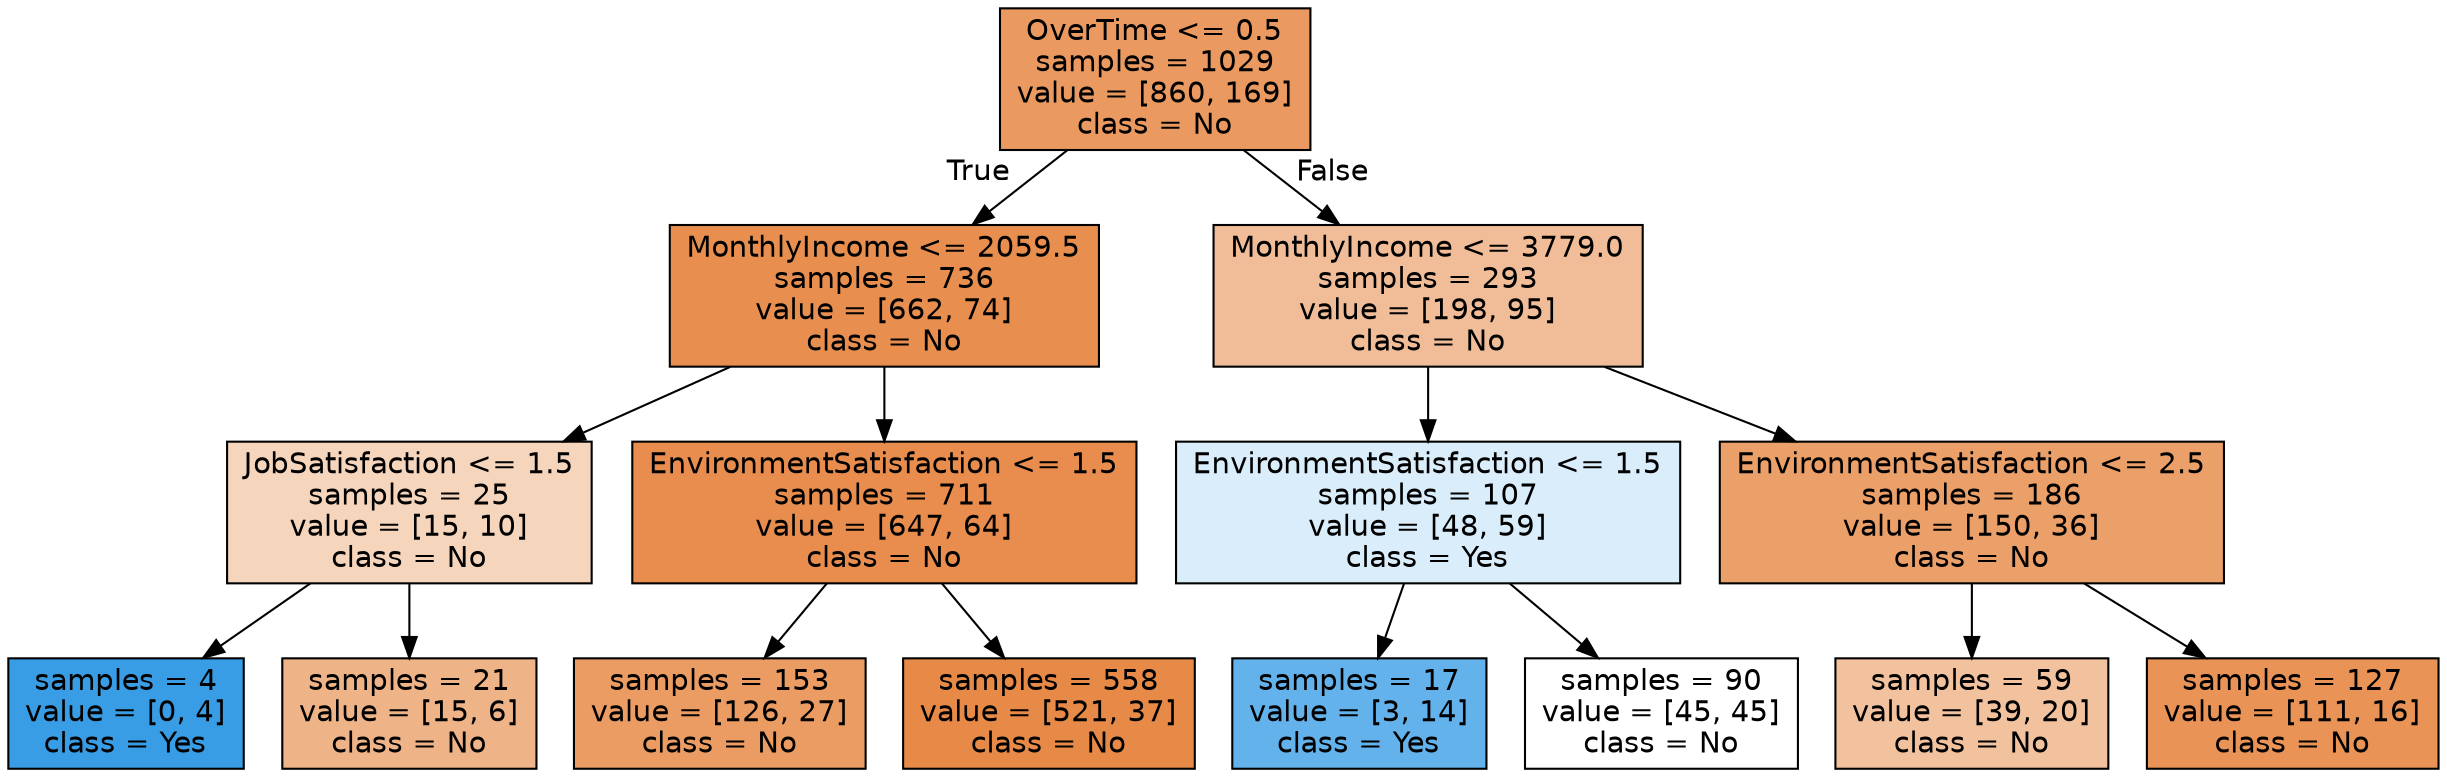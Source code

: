 digraph Tree {
node [shape=box, style="filled", color="black", fontname="helvetica"] ;
edge [fontname="helvetica"] ;
0 [label="OverTime <= 0.5\nsamples = 1029\nvalue = [860, 169]\nclass = No", fillcolor="#ea9a60"] ;
1 [label="MonthlyIncome <= 2059.5\nsamples = 736\nvalue = [662, 74]\nclass = No", fillcolor="#e88f4f"] ;
0 -> 1 [labeldistance=2.5, labelangle=45, headlabel="True"] ;
2 [label="JobSatisfaction <= 1.5\nsamples = 25\nvalue = [15, 10]\nclass = No", fillcolor="#f6d5bd"] ;
1 -> 2 ;
3 [label="samples = 4\nvalue = [0, 4]\nclass = Yes", fillcolor="#399de5"] ;
2 -> 3 ;
4 [label="samples = 21\nvalue = [15, 6]\nclass = No", fillcolor="#efb388"] ;
2 -> 4 ;
5 [label="EnvironmentSatisfaction <= 1.5\nsamples = 711\nvalue = [647, 64]\nclass = No", fillcolor="#e88d4d"] ;
1 -> 5 ;
6 [label="samples = 153\nvalue = [126, 27]\nclass = No", fillcolor="#eb9c63"] ;
5 -> 6 ;
7 [label="samples = 558\nvalue = [521, 37]\nclass = No", fillcolor="#e78a47"] ;
5 -> 7 ;
8 [label="MonthlyIncome <= 3779.0\nsamples = 293\nvalue = [198, 95]\nclass = No", fillcolor="#f1bd98"] ;
0 -> 8 [labeldistance=2.5, labelangle=-45, headlabel="False"] ;
9 [label="EnvironmentSatisfaction <= 1.5\nsamples = 107\nvalue = [48, 59]\nclass = Yes", fillcolor="#daedfa"] ;
8 -> 9 ;
10 [label="samples = 17\nvalue = [3, 14]\nclass = Yes", fillcolor="#63b2eb"] ;
9 -> 10 ;
11 [label="samples = 90\nvalue = [45, 45]\nclass = No", fillcolor="#ffffff"] ;
9 -> 11 ;
12 [label="EnvironmentSatisfaction <= 2.5\nsamples = 186\nvalue = [150, 36]\nclass = No", fillcolor="#eb9f69"] ;
8 -> 12 ;
13 [label="samples = 59\nvalue = [39, 20]\nclass = No", fillcolor="#f2c29f"] ;
12 -> 13 ;
14 [label="samples = 127\nvalue = [111, 16]\nclass = No", fillcolor="#e99356"] ;
12 -> 14 ;
}